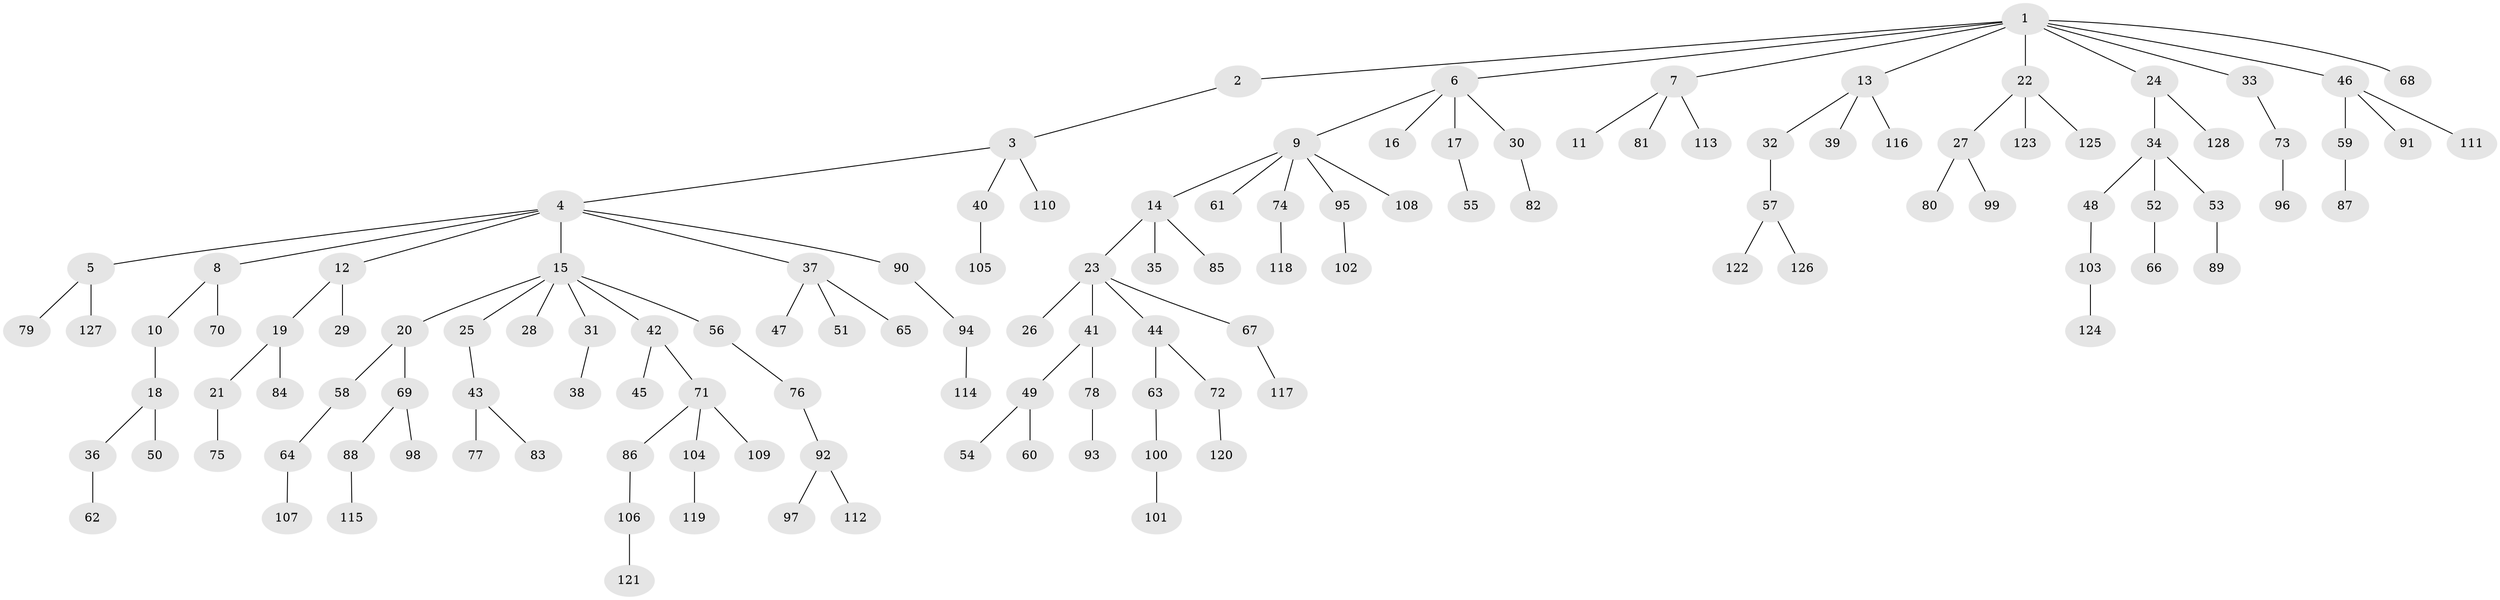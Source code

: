 // Generated by graph-tools (version 1.1) at 2025/15/03/09/25 04:15:39]
// undirected, 128 vertices, 127 edges
graph export_dot {
graph [start="1"]
  node [color=gray90,style=filled];
  1;
  2;
  3;
  4;
  5;
  6;
  7;
  8;
  9;
  10;
  11;
  12;
  13;
  14;
  15;
  16;
  17;
  18;
  19;
  20;
  21;
  22;
  23;
  24;
  25;
  26;
  27;
  28;
  29;
  30;
  31;
  32;
  33;
  34;
  35;
  36;
  37;
  38;
  39;
  40;
  41;
  42;
  43;
  44;
  45;
  46;
  47;
  48;
  49;
  50;
  51;
  52;
  53;
  54;
  55;
  56;
  57;
  58;
  59;
  60;
  61;
  62;
  63;
  64;
  65;
  66;
  67;
  68;
  69;
  70;
  71;
  72;
  73;
  74;
  75;
  76;
  77;
  78;
  79;
  80;
  81;
  82;
  83;
  84;
  85;
  86;
  87;
  88;
  89;
  90;
  91;
  92;
  93;
  94;
  95;
  96;
  97;
  98;
  99;
  100;
  101;
  102;
  103;
  104;
  105;
  106;
  107;
  108;
  109;
  110;
  111;
  112;
  113;
  114;
  115;
  116;
  117;
  118;
  119;
  120;
  121;
  122;
  123;
  124;
  125;
  126;
  127;
  128;
  1 -- 2;
  1 -- 6;
  1 -- 7;
  1 -- 13;
  1 -- 22;
  1 -- 24;
  1 -- 33;
  1 -- 46;
  1 -- 68;
  2 -- 3;
  3 -- 4;
  3 -- 40;
  3 -- 110;
  4 -- 5;
  4 -- 8;
  4 -- 12;
  4 -- 15;
  4 -- 37;
  4 -- 90;
  5 -- 79;
  5 -- 127;
  6 -- 9;
  6 -- 16;
  6 -- 17;
  6 -- 30;
  7 -- 11;
  7 -- 81;
  7 -- 113;
  8 -- 10;
  8 -- 70;
  9 -- 14;
  9 -- 61;
  9 -- 74;
  9 -- 95;
  9 -- 108;
  10 -- 18;
  12 -- 19;
  12 -- 29;
  13 -- 32;
  13 -- 39;
  13 -- 116;
  14 -- 23;
  14 -- 35;
  14 -- 85;
  15 -- 20;
  15 -- 25;
  15 -- 28;
  15 -- 31;
  15 -- 42;
  15 -- 56;
  17 -- 55;
  18 -- 36;
  18 -- 50;
  19 -- 21;
  19 -- 84;
  20 -- 58;
  20 -- 69;
  21 -- 75;
  22 -- 27;
  22 -- 123;
  22 -- 125;
  23 -- 26;
  23 -- 41;
  23 -- 44;
  23 -- 67;
  24 -- 34;
  24 -- 128;
  25 -- 43;
  27 -- 80;
  27 -- 99;
  30 -- 82;
  31 -- 38;
  32 -- 57;
  33 -- 73;
  34 -- 48;
  34 -- 52;
  34 -- 53;
  36 -- 62;
  37 -- 47;
  37 -- 51;
  37 -- 65;
  40 -- 105;
  41 -- 49;
  41 -- 78;
  42 -- 45;
  42 -- 71;
  43 -- 77;
  43 -- 83;
  44 -- 63;
  44 -- 72;
  46 -- 59;
  46 -- 91;
  46 -- 111;
  48 -- 103;
  49 -- 54;
  49 -- 60;
  52 -- 66;
  53 -- 89;
  56 -- 76;
  57 -- 122;
  57 -- 126;
  58 -- 64;
  59 -- 87;
  63 -- 100;
  64 -- 107;
  67 -- 117;
  69 -- 88;
  69 -- 98;
  71 -- 86;
  71 -- 104;
  71 -- 109;
  72 -- 120;
  73 -- 96;
  74 -- 118;
  76 -- 92;
  78 -- 93;
  86 -- 106;
  88 -- 115;
  90 -- 94;
  92 -- 97;
  92 -- 112;
  94 -- 114;
  95 -- 102;
  100 -- 101;
  103 -- 124;
  104 -- 119;
  106 -- 121;
}

